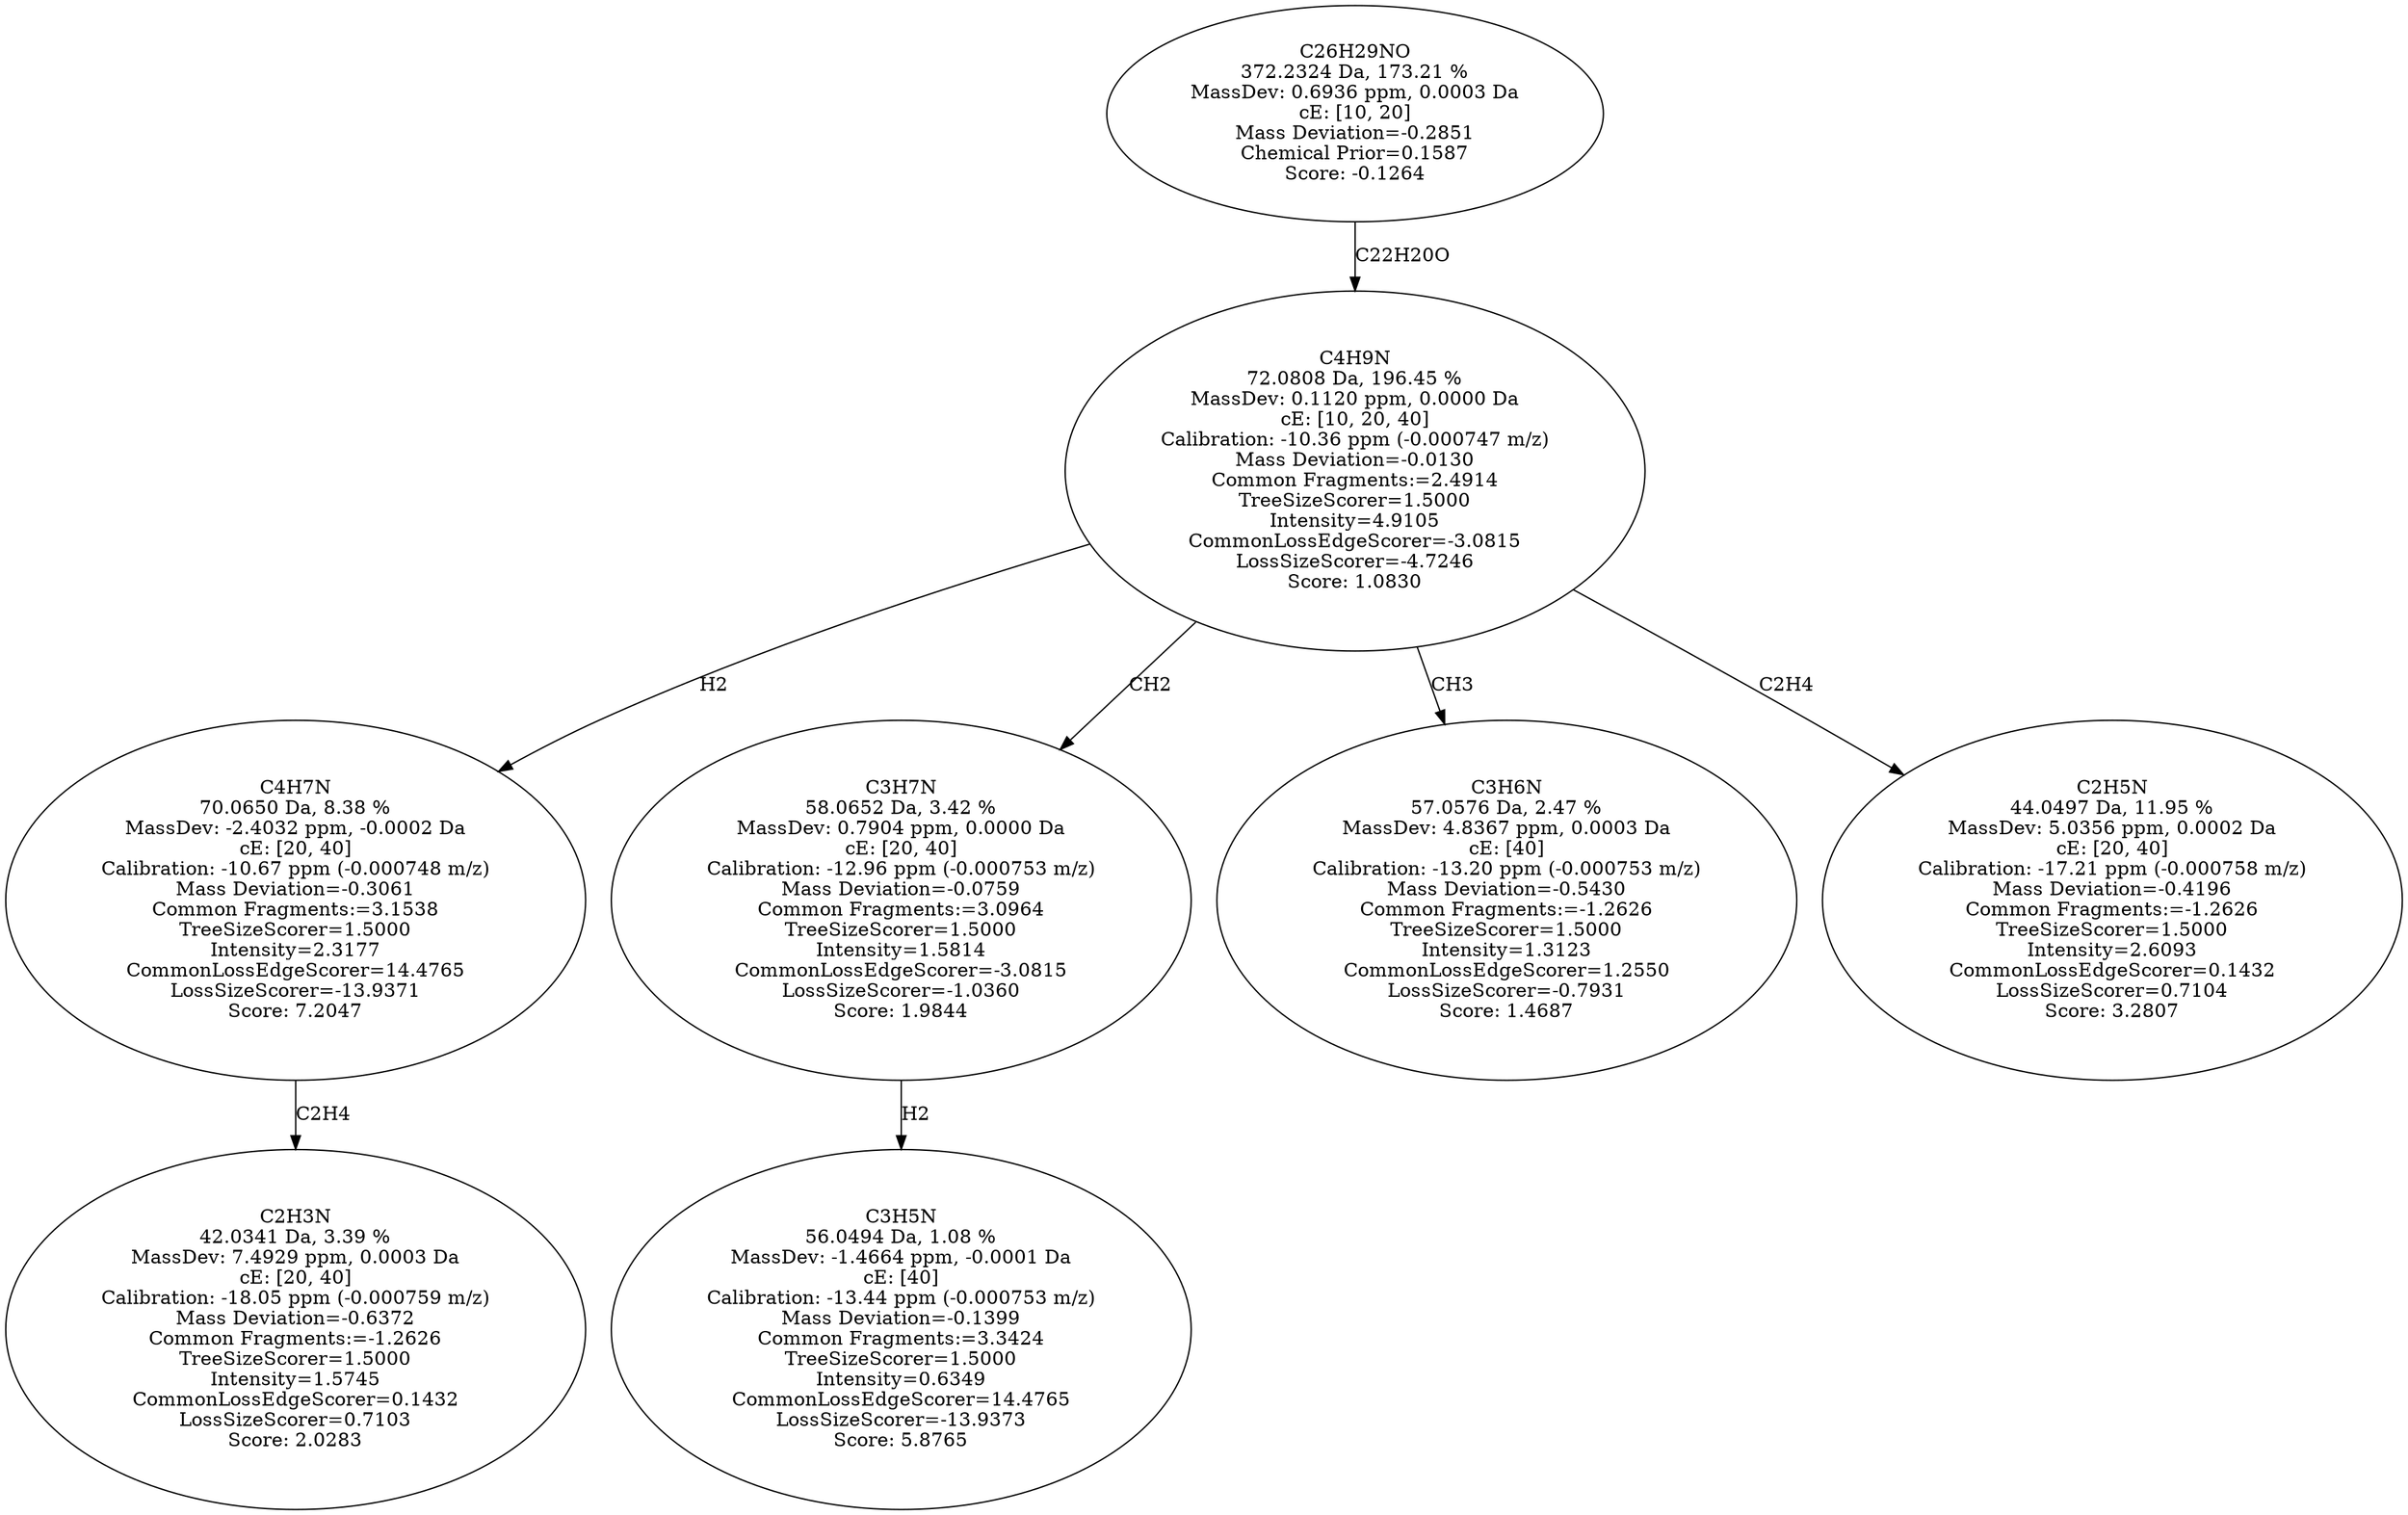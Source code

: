 strict digraph {
v1 [label="C2H3N\n42.0341 Da, 3.39 %\nMassDev: 7.4929 ppm, 0.0003 Da\ncE: [20, 40]\nCalibration: -18.05 ppm (-0.000759 m/z)\nMass Deviation=-0.6372\nCommon Fragments:=-1.2626\nTreeSizeScorer=1.5000\nIntensity=1.5745\nCommonLossEdgeScorer=0.1432\nLossSizeScorer=0.7103\nScore: 2.0283"];
v2 [label="C4H7N\n70.0650 Da, 8.38 %\nMassDev: -2.4032 ppm, -0.0002 Da\ncE: [20, 40]\nCalibration: -10.67 ppm (-0.000748 m/z)\nMass Deviation=-0.3061\nCommon Fragments:=3.1538\nTreeSizeScorer=1.5000\nIntensity=2.3177\nCommonLossEdgeScorer=14.4765\nLossSizeScorer=-13.9371\nScore: 7.2047"];
v3 [label="C3H5N\n56.0494 Da, 1.08 %\nMassDev: -1.4664 ppm, -0.0001 Da\ncE: [40]\nCalibration: -13.44 ppm (-0.000753 m/z)\nMass Deviation=-0.1399\nCommon Fragments:=3.3424\nTreeSizeScorer=1.5000\nIntensity=0.6349\nCommonLossEdgeScorer=14.4765\nLossSizeScorer=-13.9373\nScore: 5.8765"];
v4 [label="C3H7N\n58.0652 Da, 3.42 %\nMassDev: 0.7904 ppm, 0.0000 Da\ncE: [20, 40]\nCalibration: -12.96 ppm (-0.000753 m/z)\nMass Deviation=-0.0759\nCommon Fragments:=3.0964\nTreeSizeScorer=1.5000\nIntensity=1.5814\nCommonLossEdgeScorer=-3.0815\nLossSizeScorer=-1.0360\nScore: 1.9844"];
v5 [label="C3H6N\n57.0576 Da, 2.47 %\nMassDev: 4.8367 ppm, 0.0003 Da\ncE: [40]\nCalibration: -13.20 ppm (-0.000753 m/z)\nMass Deviation=-0.5430\nCommon Fragments:=-1.2626\nTreeSizeScorer=1.5000\nIntensity=1.3123\nCommonLossEdgeScorer=1.2550\nLossSizeScorer=-0.7931\nScore: 1.4687"];
v6 [label="C2H5N\n44.0497 Da, 11.95 %\nMassDev: 5.0356 ppm, 0.0002 Da\ncE: [20, 40]\nCalibration: -17.21 ppm (-0.000758 m/z)\nMass Deviation=-0.4196\nCommon Fragments:=-1.2626\nTreeSizeScorer=1.5000\nIntensity=2.6093\nCommonLossEdgeScorer=0.1432\nLossSizeScorer=0.7104\nScore: 3.2807"];
v7 [label="C4H9N\n72.0808 Da, 196.45 %\nMassDev: 0.1120 ppm, 0.0000 Da\ncE: [10, 20, 40]\nCalibration: -10.36 ppm (-0.000747 m/z)\nMass Deviation=-0.0130\nCommon Fragments:=2.4914\nTreeSizeScorer=1.5000\nIntensity=4.9105\nCommonLossEdgeScorer=-3.0815\nLossSizeScorer=-4.7246\nScore: 1.0830"];
v8 [label="C26H29NO\n372.2324 Da, 173.21 %\nMassDev: 0.6936 ppm, 0.0003 Da\ncE: [10, 20]\nMass Deviation=-0.2851\nChemical Prior=0.1587\nScore: -0.1264"];
v2 -> v1 [label="C2H4"];
v7 -> v2 [label="H2"];
v4 -> v3 [label="H2"];
v7 -> v4 [label="CH2"];
v7 -> v5 [label="CH3"];
v7 -> v6 [label="C2H4"];
v8 -> v7 [label="C22H20O"];
}